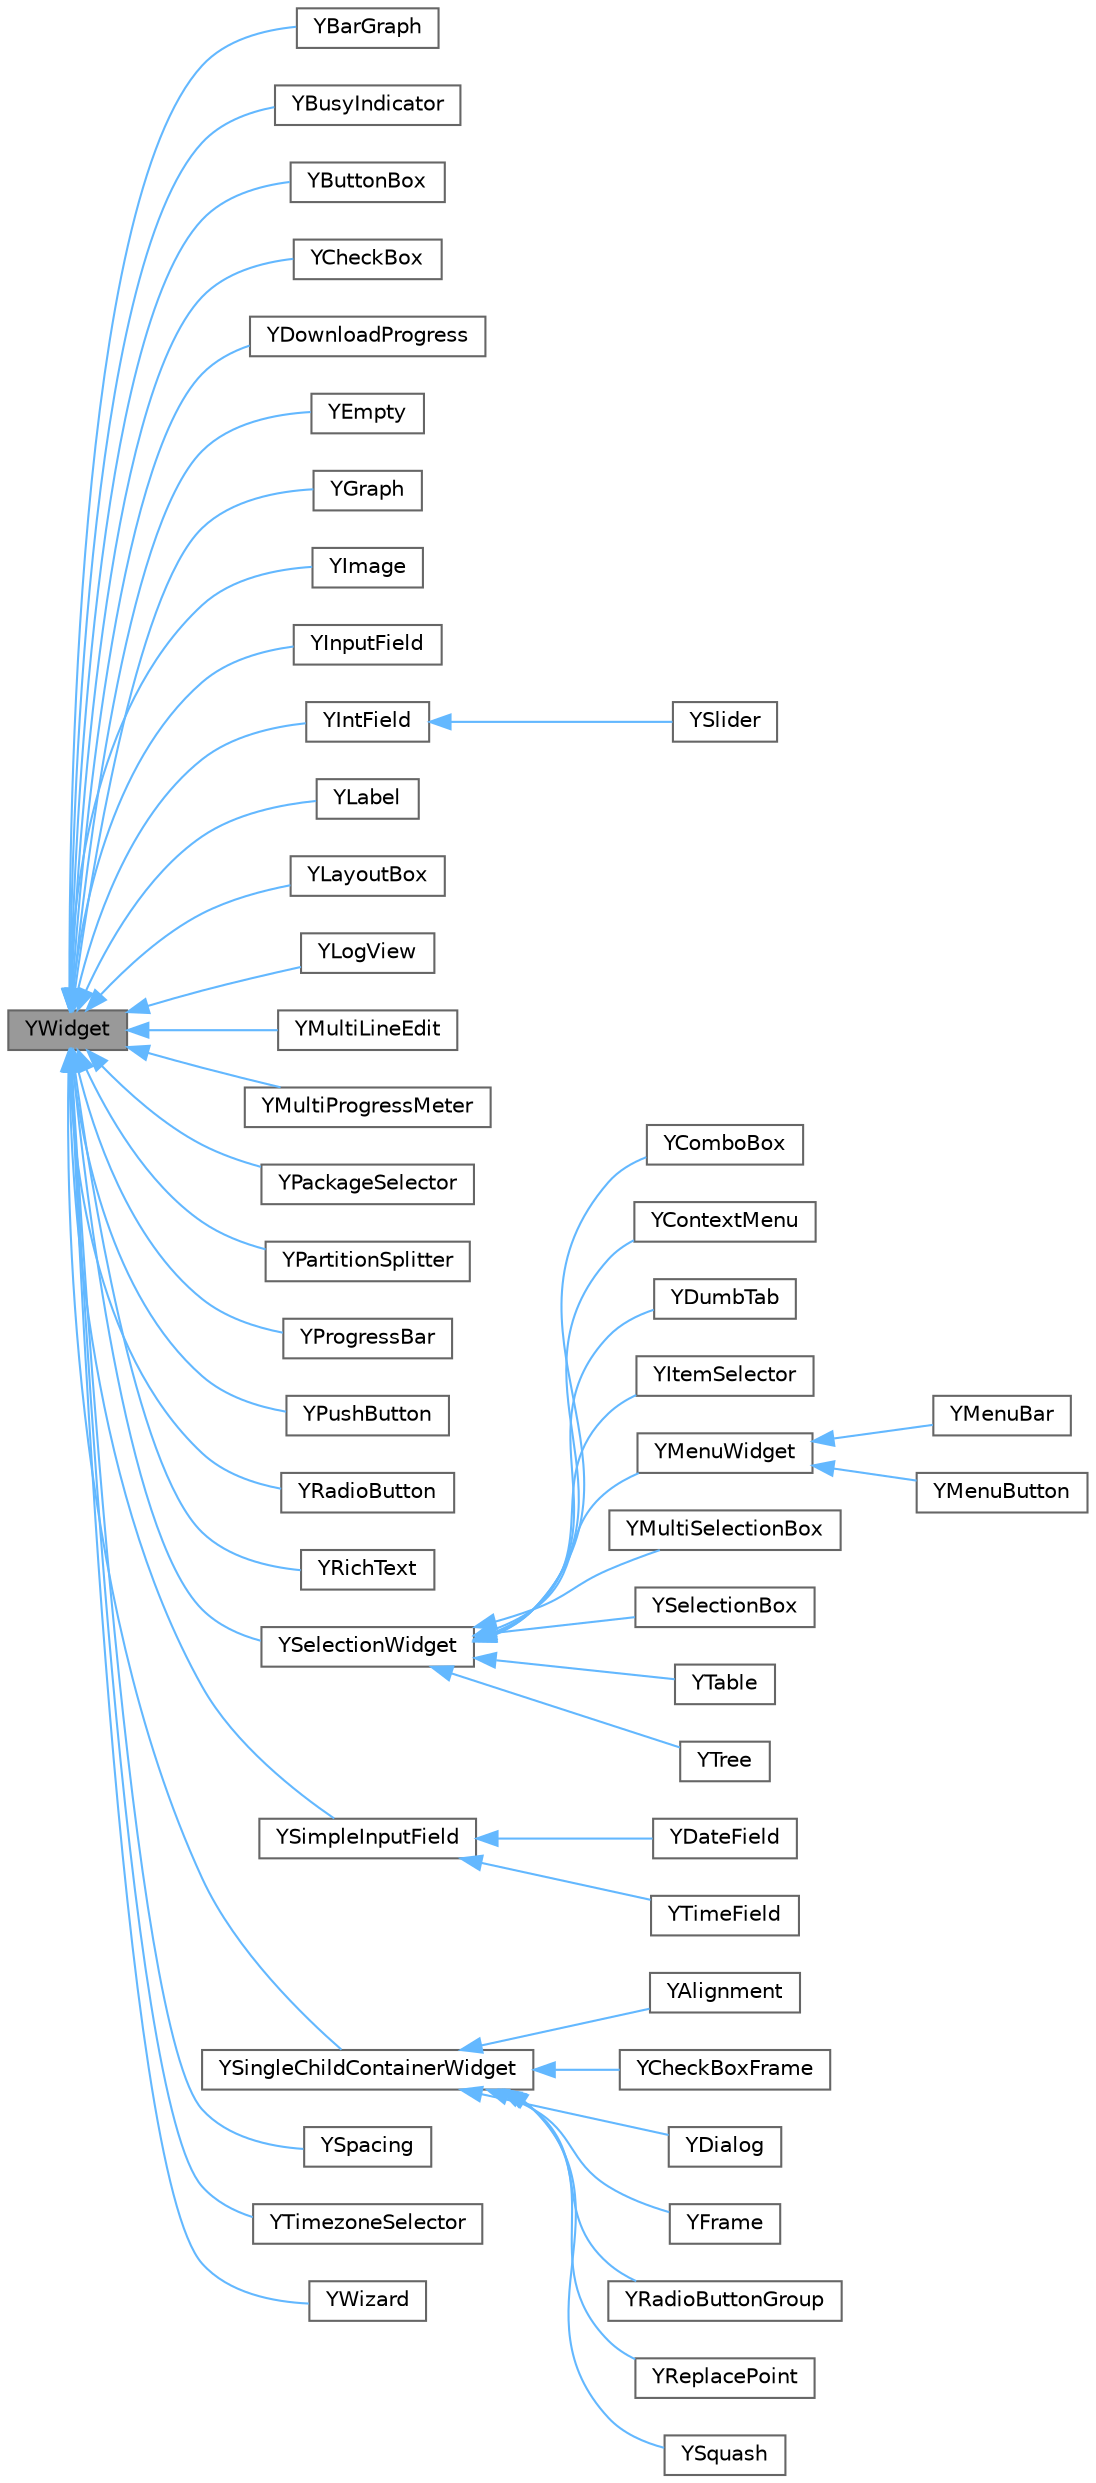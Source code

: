 digraph "YWidget"
{
 // LATEX_PDF_SIZE
  bgcolor="transparent";
  edge [fontname=Helvetica,fontsize=10,labelfontname=Helvetica,labelfontsize=10];
  node [fontname=Helvetica,fontsize=10,shape=box,height=0.2,width=0.4];
  rankdir="LR";
  Node1 [id="Node000001",label="YWidget",height=0.2,width=0.4,color="gray40", fillcolor="grey60", style="filled", fontcolor="black",tooltip=" "];
  Node1 -> Node2 [id="edge1_Node000001_Node000002",dir="back",color="steelblue1",style="solid",tooltip=" "];
  Node2 [id="Node000002",label="YBarGraph",height=0.2,width=0.4,color="gray40", fillcolor="white", style="filled",URL="$classYBarGraph.html",tooltip=" "];
  Node1 -> Node3 [id="edge2_Node000001_Node000003",dir="back",color="steelblue1",style="solid",tooltip=" "];
  Node3 [id="Node000003",label="YBusyIndicator",height=0.2,width=0.4,color="gray40", fillcolor="white", style="filled",URL="$classYBusyIndicator.html",tooltip=" "];
  Node1 -> Node4 [id="edge3_Node000001_Node000004",dir="back",color="steelblue1",style="solid",tooltip=" "];
  Node4 [id="Node000004",label="YButtonBox",height=0.2,width=0.4,color="gray40", fillcolor="white", style="filled",URL="$classYButtonBox.html",tooltip=" "];
  Node1 -> Node5 [id="edge4_Node000001_Node000005",dir="back",color="steelblue1",style="solid",tooltip=" "];
  Node5 [id="Node000005",label="YCheckBox",height=0.2,width=0.4,color="gray40", fillcolor="white", style="filled",URL="$classYCheckBox.html",tooltip=" "];
  Node1 -> Node6 [id="edge5_Node000001_Node000006",dir="back",color="steelblue1",style="solid",tooltip=" "];
  Node6 [id="Node000006",label="YDownloadProgress",height=0.2,width=0.4,color="gray40", fillcolor="white", style="filled",URL="$classYDownloadProgress.html",tooltip=" "];
  Node1 -> Node7 [id="edge6_Node000001_Node000007",dir="back",color="steelblue1",style="solid",tooltip=" "];
  Node7 [id="Node000007",label="YEmpty",height=0.2,width=0.4,color="gray40", fillcolor="white", style="filled",URL="$classYEmpty.html",tooltip=" "];
  Node1 -> Node8 [id="edge7_Node000001_Node000008",dir="back",color="steelblue1",style="solid",tooltip=" "];
  Node8 [id="Node000008",label="YGraph",height=0.2,width=0.4,color="gray40", fillcolor="white", style="filled",URL="$classYGraph.html",tooltip=" "];
  Node1 -> Node9 [id="edge8_Node000001_Node000009",dir="back",color="steelblue1",style="solid",tooltip=" "];
  Node9 [id="Node000009",label="YImage",height=0.2,width=0.4,color="gray40", fillcolor="white", style="filled",URL="$classYImage.html",tooltip=" "];
  Node1 -> Node10 [id="edge9_Node000001_Node000010",dir="back",color="steelblue1",style="solid",tooltip=" "];
  Node10 [id="Node000010",label="YInputField",height=0.2,width=0.4,color="gray40", fillcolor="white", style="filled",URL="$classYInputField.html",tooltip=" "];
  Node1 -> Node11 [id="edge10_Node000001_Node000011",dir="back",color="steelblue1",style="solid",tooltip=" "];
  Node11 [id="Node000011",label="YIntField",height=0.2,width=0.4,color="gray40", fillcolor="white", style="filled",URL="$classYIntField.html",tooltip=" "];
  Node11 -> Node12 [id="edge11_Node000011_Node000012",dir="back",color="steelblue1",style="solid",tooltip=" "];
  Node12 [id="Node000012",label="YSlider",height=0.2,width=0.4,color="gray40", fillcolor="white", style="filled",URL="$classYSlider.html",tooltip=" "];
  Node1 -> Node13 [id="edge12_Node000001_Node000013",dir="back",color="steelblue1",style="solid",tooltip=" "];
  Node13 [id="Node000013",label="YLabel",height=0.2,width=0.4,color="gray40", fillcolor="white", style="filled",URL="$classYLabel.html",tooltip=" "];
  Node1 -> Node14 [id="edge13_Node000001_Node000014",dir="back",color="steelblue1",style="solid",tooltip=" "];
  Node14 [id="Node000014",label="YLayoutBox",height=0.2,width=0.4,color="gray40", fillcolor="white", style="filled",URL="$classYLayoutBox.html",tooltip=" "];
  Node1 -> Node15 [id="edge14_Node000001_Node000015",dir="back",color="steelblue1",style="solid",tooltip=" "];
  Node15 [id="Node000015",label="YLogView",height=0.2,width=0.4,color="gray40", fillcolor="white", style="filled",URL="$classYLogView.html",tooltip=" "];
  Node1 -> Node16 [id="edge15_Node000001_Node000016",dir="back",color="steelblue1",style="solid",tooltip=" "];
  Node16 [id="Node000016",label="YMultiLineEdit",height=0.2,width=0.4,color="gray40", fillcolor="white", style="filled",URL="$classYMultiLineEdit.html",tooltip=" "];
  Node1 -> Node17 [id="edge16_Node000001_Node000017",dir="back",color="steelblue1",style="solid",tooltip=" "];
  Node17 [id="Node000017",label="YMultiProgressMeter",height=0.2,width=0.4,color="gray40", fillcolor="white", style="filled",URL="$classYMultiProgressMeter.html",tooltip=" "];
  Node1 -> Node18 [id="edge17_Node000001_Node000018",dir="back",color="steelblue1",style="solid",tooltip=" "];
  Node18 [id="Node000018",label="YPackageSelector",height=0.2,width=0.4,color="gray40", fillcolor="white", style="filled",URL="$classYPackageSelector.html",tooltip=" "];
  Node1 -> Node19 [id="edge18_Node000001_Node000019",dir="back",color="steelblue1",style="solid",tooltip=" "];
  Node19 [id="Node000019",label="YPartitionSplitter",height=0.2,width=0.4,color="gray40", fillcolor="white", style="filled",URL="$classYPartitionSplitter.html",tooltip=" "];
  Node1 -> Node20 [id="edge19_Node000001_Node000020",dir="back",color="steelblue1",style="solid",tooltip=" "];
  Node20 [id="Node000020",label="YProgressBar",height=0.2,width=0.4,color="gray40", fillcolor="white", style="filled",URL="$classYProgressBar.html",tooltip=" "];
  Node1 -> Node21 [id="edge20_Node000001_Node000021",dir="back",color="steelblue1",style="solid",tooltip=" "];
  Node21 [id="Node000021",label="YPushButton",height=0.2,width=0.4,color="gray40", fillcolor="white", style="filled",URL="$classYPushButton.html",tooltip=" "];
  Node1 -> Node22 [id="edge21_Node000001_Node000022",dir="back",color="steelblue1",style="solid",tooltip=" "];
  Node22 [id="Node000022",label="YRadioButton",height=0.2,width=0.4,color="gray40", fillcolor="white", style="filled",URL="$classYRadioButton.html",tooltip=" "];
  Node1 -> Node23 [id="edge22_Node000001_Node000023",dir="back",color="steelblue1",style="solid",tooltip=" "];
  Node23 [id="Node000023",label="YRichText",height=0.2,width=0.4,color="gray40", fillcolor="white", style="filled",URL="$classYRichText.html",tooltip=" "];
  Node1 -> Node24 [id="edge23_Node000001_Node000024",dir="back",color="steelblue1",style="solid",tooltip=" "];
  Node24 [id="Node000024",label="YSelectionWidget",height=0.2,width=0.4,color="gray40", fillcolor="white", style="filled",URL="$classYSelectionWidget.html",tooltip=" "];
  Node24 -> Node25 [id="edge24_Node000024_Node000025",dir="back",color="steelblue1",style="solid",tooltip=" "];
  Node25 [id="Node000025",label="YComboBox",height=0.2,width=0.4,color="gray40", fillcolor="white", style="filled",URL="$classYComboBox.html",tooltip=" "];
  Node24 -> Node26 [id="edge25_Node000024_Node000026",dir="back",color="steelblue1",style="solid",tooltip=" "];
  Node26 [id="Node000026",label="YContextMenu",height=0.2,width=0.4,color="gray40", fillcolor="white", style="filled",URL="$classYContextMenu.html",tooltip=" "];
  Node24 -> Node27 [id="edge26_Node000024_Node000027",dir="back",color="steelblue1",style="solid",tooltip=" "];
  Node27 [id="Node000027",label="YDumbTab",height=0.2,width=0.4,color="gray40", fillcolor="white", style="filled",URL="$classYDumbTab.html",tooltip=" "];
  Node24 -> Node28 [id="edge27_Node000024_Node000028",dir="back",color="steelblue1",style="solid",tooltip=" "];
  Node28 [id="Node000028",label="YItemSelector",height=0.2,width=0.4,color="gray40", fillcolor="white", style="filled",URL="$classYItemSelector.html",tooltip=" "];
  Node24 -> Node29 [id="edge28_Node000024_Node000029",dir="back",color="steelblue1",style="solid",tooltip=" "];
  Node29 [id="Node000029",label="YMenuWidget",height=0.2,width=0.4,color="gray40", fillcolor="white", style="filled",URL="$classYMenuWidget.html",tooltip=" "];
  Node29 -> Node30 [id="edge29_Node000029_Node000030",dir="back",color="steelblue1",style="solid",tooltip=" "];
  Node30 [id="Node000030",label="YMenuBar",height=0.2,width=0.4,color="gray40", fillcolor="white", style="filled",URL="$classYMenuBar.html",tooltip=" "];
  Node29 -> Node31 [id="edge30_Node000029_Node000031",dir="back",color="steelblue1",style="solid",tooltip=" "];
  Node31 [id="Node000031",label="YMenuButton",height=0.2,width=0.4,color="gray40", fillcolor="white", style="filled",URL="$classYMenuButton.html",tooltip=" "];
  Node24 -> Node32 [id="edge31_Node000024_Node000032",dir="back",color="steelblue1",style="solid",tooltip=" "];
  Node32 [id="Node000032",label="YMultiSelectionBox",height=0.2,width=0.4,color="gray40", fillcolor="white", style="filled",URL="$classYMultiSelectionBox.html",tooltip=" "];
  Node24 -> Node33 [id="edge32_Node000024_Node000033",dir="back",color="steelblue1",style="solid",tooltip=" "];
  Node33 [id="Node000033",label="YSelectionBox",height=0.2,width=0.4,color="gray40", fillcolor="white", style="filled",URL="$classYSelectionBox.html",tooltip=" "];
  Node24 -> Node34 [id="edge33_Node000024_Node000034",dir="back",color="steelblue1",style="solid",tooltip=" "];
  Node34 [id="Node000034",label="YTable",height=0.2,width=0.4,color="gray40", fillcolor="white", style="filled",URL="$classYTable.html",tooltip=" "];
  Node24 -> Node35 [id="edge34_Node000024_Node000035",dir="back",color="steelblue1",style="solid",tooltip=" "];
  Node35 [id="Node000035",label="YTree",height=0.2,width=0.4,color="gray40", fillcolor="white", style="filled",URL="$classYTree.html",tooltip=" "];
  Node1 -> Node36 [id="edge35_Node000001_Node000036",dir="back",color="steelblue1",style="solid",tooltip=" "];
  Node36 [id="Node000036",label="YSimpleInputField",height=0.2,width=0.4,color="gray40", fillcolor="white", style="filled",URL="$classYSimpleInputField.html",tooltip=" "];
  Node36 -> Node37 [id="edge36_Node000036_Node000037",dir="back",color="steelblue1",style="solid",tooltip=" "];
  Node37 [id="Node000037",label="YDateField",height=0.2,width=0.4,color="gray40", fillcolor="white", style="filled",URL="$classYDateField.html",tooltip=" "];
  Node36 -> Node38 [id="edge37_Node000036_Node000038",dir="back",color="steelblue1",style="solid",tooltip=" "];
  Node38 [id="Node000038",label="YTimeField",height=0.2,width=0.4,color="gray40", fillcolor="white", style="filled",URL="$classYTimeField.html",tooltip=" "];
  Node1 -> Node39 [id="edge38_Node000001_Node000039",dir="back",color="steelblue1",style="solid",tooltip=" "];
  Node39 [id="Node000039",label="YSingleChildContainerWidget",height=0.2,width=0.4,color="gray40", fillcolor="white", style="filled",URL="$classYSingleChildContainerWidget.html",tooltip=" "];
  Node39 -> Node40 [id="edge39_Node000039_Node000040",dir="back",color="steelblue1",style="solid",tooltip=" "];
  Node40 [id="Node000040",label="YAlignment",height=0.2,width=0.4,color="gray40", fillcolor="white", style="filled",URL="$classYAlignment.html",tooltip=" "];
  Node39 -> Node41 [id="edge40_Node000039_Node000041",dir="back",color="steelblue1",style="solid",tooltip=" "];
  Node41 [id="Node000041",label="YCheckBoxFrame",height=0.2,width=0.4,color="gray40", fillcolor="white", style="filled",URL="$classYCheckBoxFrame.html",tooltip=" "];
  Node39 -> Node42 [id="edge41_Node000039_Node000042",dir="back",color="steelblue1",style="solid",tooltip=" "];
  Node42 [id="Node000042",label="YDialog",height=0.2,width=0.4,color="gray40", fillcolor="white", style="filled",URL="$classYDialog.html",tooltip=" "];
  Node39 -> Node43 [id="edge42_Node000039_Node000043",dir="back",color="steelblue1",style="solid",tooltip=" "];
  Node43 [id="Node000043",label="YFrame",height=0.2,width=0.4,color="gray40", fillcolor="white", style="filled",URL="$classYFrame.html",tooltip=" "];
  Node39 -> Node44 [id="edge43_Node000039_Node000044",dir="back",color="steelblue1",style="solid",tooltip=" "];
  Node44 [id="Node000044",label="YRadioButtonGroup",height=0.2,width=0.4,color="gray40", fillcolor="white", style="filled",URL="$classYRadioButtonGroup.html",tooltip=" "];
  Node39 -> Node45 [id="edge44_Node000039_Node000045",dir="back",color="steelblue1",style="solid",tooltip=" "];
  Node45 [id="Node000045",label="YReplacePoint",height=0.2,width=0.4,color="gray40", fillcolor="white", style="filled",URL="$classYReplacePoint.html",tooltip=" "];
  Node39 -> Node46 [id="edge45_Node000039_Node000046",dir="back",color="steelblue1",style="solid",tooltip=" "];
  Node46 [id="Node000046",label="YSquash",height=0.2,width=0.4,color="gray40", fillcolor="white", style="filled",URL="$classYSquash.html",tooltip=" "];
  Node1 -> Node47 [id="edge46_Node000001_Node000047",dir="back",color="steelblue1",style="solid",tooltip=" "];
  Node47 [id="Node000047",label="YSpacing",height=0.2,width=0.4,color="gray40", fillcolor="white", style="filled",URL="$classYSpacing.html",tooltip=" "];
  Node1 -> Node48 [id="edge47_Node000001_Node000048",dir="back",color="steelblue1",style="solid",tooltip=" "];
  Node48 [id="Node000048",label="YTimezoneSelector",height=0.2,width=0.4,color="gray40", fillcolor="white", style="filled",URL="$classYTimezoneSelector.html",tooltip=" "];
  Node1 -> Node49 [id="edge48_Node000001_Node000049",dir="back",color="steelblue1",style="solid",tooltip=" "];
  Node49 [id="Node000049",label="YWizard",height=0.2,width=0.4,color="gray40", fillcolor="white", style="filled",URL="$classYWizard.html",tooltip=" "];
}
